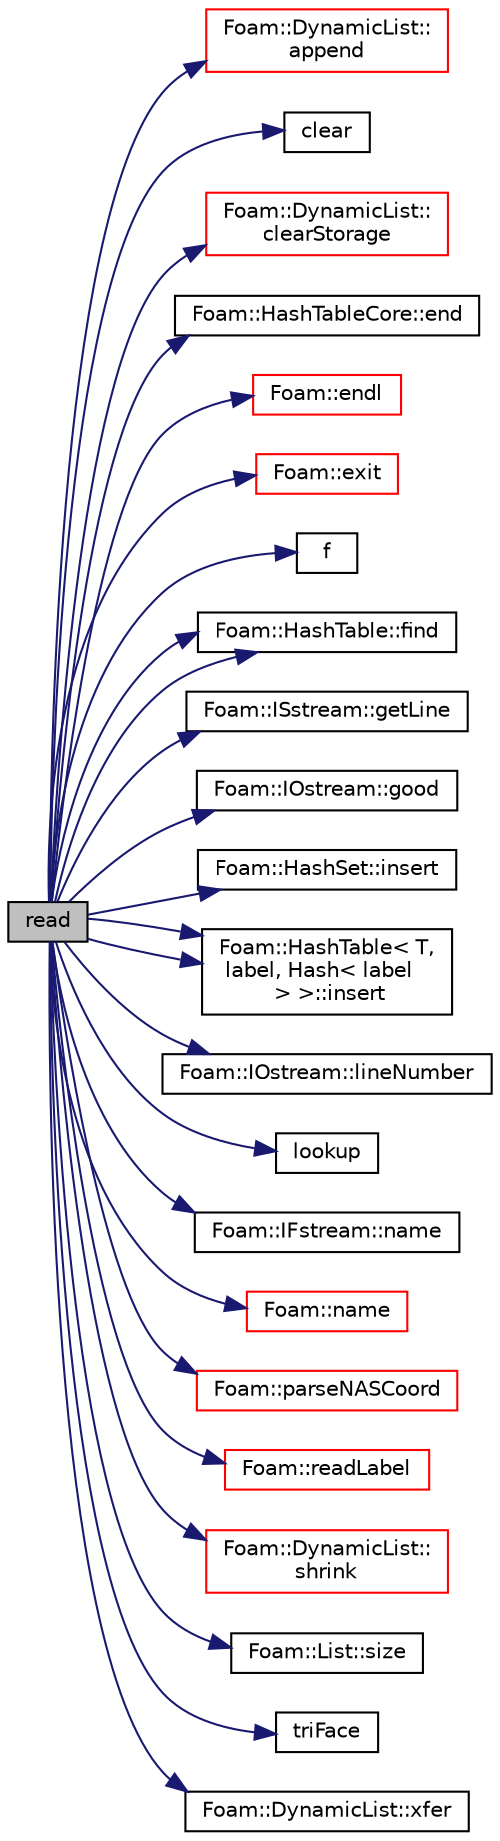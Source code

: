 digraph "read"
{
  bgcolor="transparent";
  edge [fontname="Helvetica",fontsize="10",labelfontname="Helvetica",labelfontsize="10"];
  node [fontname="Helvetica",fontsize="10",shape=record];
  rankdir="LR";
  Node1 [label="read",height=0.2,width=0.4,color="black", fillcolor="grey75", style="filled", fontcolor="black"];
  Node1 -> Node2 [color="midnightblue",fontsize="10",style="solid",fontname="Helvetica"];
  Node2 [label="Foam::DynamicList::\lappend",height=0.2,width=0.4,color="red",URL="$a00604.html#a7b67b42af715604376ad63a681dee6d8",tooltip="Append an element at the end of the list. "];
  Node1 -> Node3 [color="midnightblue",fontsize="10",style="solid",fontname="Helvetica"];
  Node3 [label="clear",height=0.2,width=0.4,color="black",URL="$a03115.html#a3a533f9231a5668b9d8f301a79d57b73"];
  Node1 -> Node4 [color="midnightblue",fontsize="10",style="solid",fontname="Helvetica"];
  Node4 [label="Foam::DynamicList::\lclearStorage",height=0.2,width=0.4,color="red",URL="$a00604.html#a77e7fd5aa3adf14be9cbcd6e670f7843",tooltip="Clear the list and delete storage. "];
  Node1 -> Node5 [color="midnightblue",fontsize="10",style="solid",fontname="Helvetica"];
  Node5 [label="Foam::HashTableCore::end",height=0.2,width=0.4,color="black",URL="$a00985.html#a540580a296c0ff351686ceb4f27b6fe6",tooltip="iteratorEnd set to beyond the end of any HashTable "];
  Node1 -> Node6 [color="midnightblue",fontsize="10",style="solid",fontname="Helvetica"];
  Node6 [label="Foam::endl",height=0.2,width=0.4,color="red",URL="$a10725.html#a2db8fe02a0d3909e9351bb4275b23ce4",tooltip="Add newline and flush stream. "];
  Node1 -> Node7 [color="midnightblue",fontsize="10",style="solid",fontname="Helvetica"];
  Node7 [label="Foam::exit",height=0.2,width=0.4,color="red",URL="$a10725.html#a06ca7250d8e89caf05243ec094843642"];
  Node1 -> Node8 [color="midnightblue",fontsize="10",style="solid",fontname="Helvetica"];
  Node8 [label="f",height=0.2,width=0.4,color="black",URL="$a03922.html#a888be93833ac7a23170555c69c690288"];
  Node1 -> Node9 [color="midnightblue",fontsize="10",style="solid",fontname="Helvetica"];
  Node9 [label="Foam::HashTable::find",height=0.2,width=0.4,color="black",URL="$a00984.html#a76b2c74ebd9f33fa9f76261b027ffc11",tooltip="Find and return an iterator set at the hashedEntry. "];
  Node1 -> Node9 [color="midnightblue",fontsize="10",style="solid",fontname="Helvetica"];
  Node1 -> Node10 [color="midnightblue",fontsize="10",style="solid",fontname="Helvetica"];
  Node10 [label="Foam::ISstream::getLine",height=0.2,width=0.4,color="black",URL="$a01198.html#a94b82bd8f7d8cdaa83c9c70b7c919f78",tooltip="Raw, low-level getline into a string function. "];
  Node1 -> Node11 [color="midnightblue",fontsize="10",style="solid",fontname="Helvetica"];
  Node11 [label="Foam::IOstream::good",height=0.2,width=0.4,color="black",URL="$a01185.html#ad2e41c8280b6cdf93d39e1135d2abdf7",tooltip="Return true if next operation might succeed. "];
  Node1 -> Node12 [color="midnightblue",fontsize="10",style="solid",fontname="Helvetica"];
  Node12 [label="Foam::HashSet::insert",height=0.2,width=0.4,color="black",URL="$a00982.html#a49f0753d9652681fc3a81f59951a0ad7",tooltip="Insert a new entry. "];
  Node1 -> Node13 [color="midnightblue",fontsize="10",style="solid",fontname="Helvetica"];
  Node13 [label="Foam::HashTable\< T,\l label, Hash\< label\l \> \>::insert",height=0.2,width=0.4,color="black",URL="$a00984.html#a5eee1e0e199ad59b9cb3916cd42156e0",tooltip="Insert a new hashedEntry. "];
  Node1 -> Node13 [color="midnightblue",fontsize="10",style="solid",fontname="Helvetica"];
  Node1 -> Node14 [color="midnightblue",fontsize="10",style="solid",fontname="Helvetica"];
  Node14 [label="Foam::IOstream::lineNumber",height=0.2,width=0.4,color="black",URL="$a01185.html#ada61e595ebb9210890710f2e471cdfac",tooltip="Return current stream line number. "];
  Node1 -> Node15 [color="midnightblue",fontsize="10",style="solid",fontname="Helvetica"];
  Node15 [label="lookup",height=0.2,width=0.4,color="black",URL="$a03876.html#aa12e10d2264a98b7f09469676a073768"];
  Node1 -> Node16 [color="midnightblue",fontsize="10",style="solid",fontname="Helvetica"];
  Node16 [label="Foam::IFstream::name",height=0.2,width=0.4,color="black",URL="$a01031.html#acd3da3556711337d571c60cf9ffb91cc",tooltip="Return the name of the stream. "];
  Node1 -> Node17 [color="midnightblue",fontsize="10",style="solid",fontname="Helvetica"];
  Node17 [label="Foam::name",height=0.2,width=0.4,color="red",URL="$a10725.html#adcb0df2bd4953cb6bb390272d8263c3a",tooltip="Return a string representation of a complex. "];
  Node1 -> Node18 [color="midnightblue",fontsize="10",style="solid",fontname="Helvetica"];
  Node18 [label="Foam::parseNASCoord",height=0.2,width=0.4,color="red",URL="$a10725.html#a663c47a91dbc4b5b9064c385189002be"];
  Node1 -> Node19 [color="midnightblue",fontsize="10",style="solid",fontname="Helvetica"];
  Node19 [label="Foam::readLabel",height=0.2,width=0.4,color="red",URL="$a10725.html#abb09fbcf651d29208982dd7a601b606f"];
  Node1 -> Node20 [color="midnightblue",fontsize="10",style="solid",fontname="Helvetica"];
  Node20 [label="Foam::DynamicList::\lshrink",height=0.2,width=0.4,color="red",URL="$a00604.html#a88964e734acd91f096c914d0cc5a6e75",tooltip="Shrink the allocated space to the number of elements used. "];
  Node1 -> Node21 [color="midnightblue",fontsize="10",style="solid",fontname="Helvetica"];
  Node21 [label="Foam::List::size",height=0.2,width=0.4,color="black",URL="$a01364.html#a8a5f6fa29bd4b500caf186f60245b384",tooltip="Override size to be inconsistent with allocated storage. "];
  Node1 -> Node22 [color="midnightblue",fontsize="10",style="solid",fontname="Helvetica"];
  Node22 [label="triFace",height=0.2,width=0.4,color="black",URL="$a03922.html#a85e205b40128f23c7ad84f2d6fe1a4b1"];
  Node1 -> Node23 [color="midnightblue",fontsize="10",style="solid",fontname="Helvetica"];
  Node23 [label="Foam::DynamicList::xfer",height=0.2,width=0.4,color="black",URL="$a00604.html#a48f43ee271fb2edb0fb241b72af0e59c",tooltip="Transfer contents to the Xfer container as a plain List. "];
}
